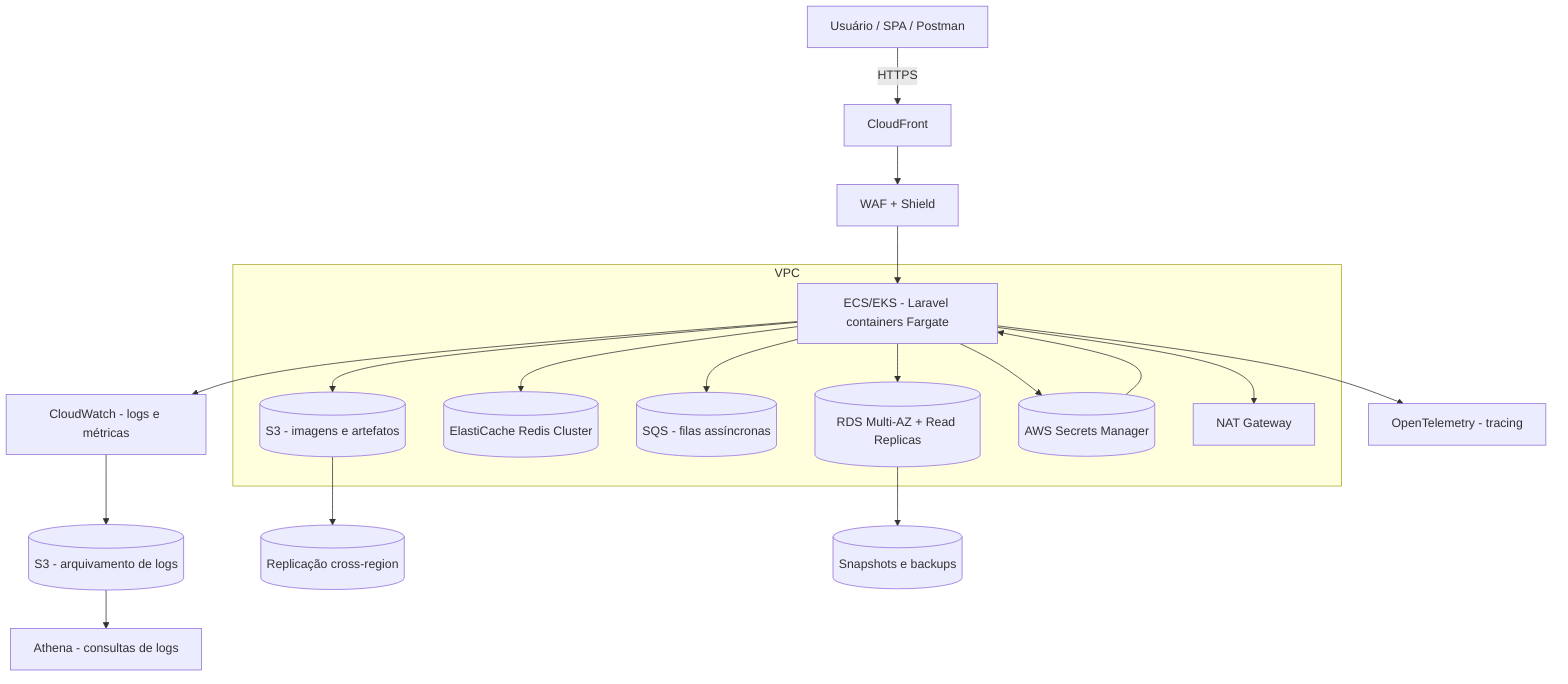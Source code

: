 flowchart TB
    U[Usuário / SPA / Postman] -->|HTTPS| CF[CloudFront]
    CF --> WAF[WAF + Shield]
    WAF --> ECS[ECS/EKS - Laravel containers Fargate]

    subgraph VPC [VPC]
        direction TB
        ECS --> RDS[(RDS Multi-AZ + Read Replicas)]
        ECS --> Redis[(ElastiCache Redis Cluster)]
        ECS --> SQS[(SQS - filas assíncronas)]
        ECS --> S3[(S3 - imagens e artefatos)]
        ECS --> SM[(AWS Secrets Manager)]
        ECS --> NAT[NAT Gateway]
    end

    ECS --> CW[CloudWatch - logs e métricas]
    ECS --> OTEL[OpenTelemetry - tracing]
    CW --> S3Logs[(S3 - arquivamento de logs)]
    S3Logs --> Athena[Athena - consultas de logs]

    S3 --> CRR[(Replicação cross-region)]
    RDS --> Snap[(Snapshots e backups)]

    SM --> ECS